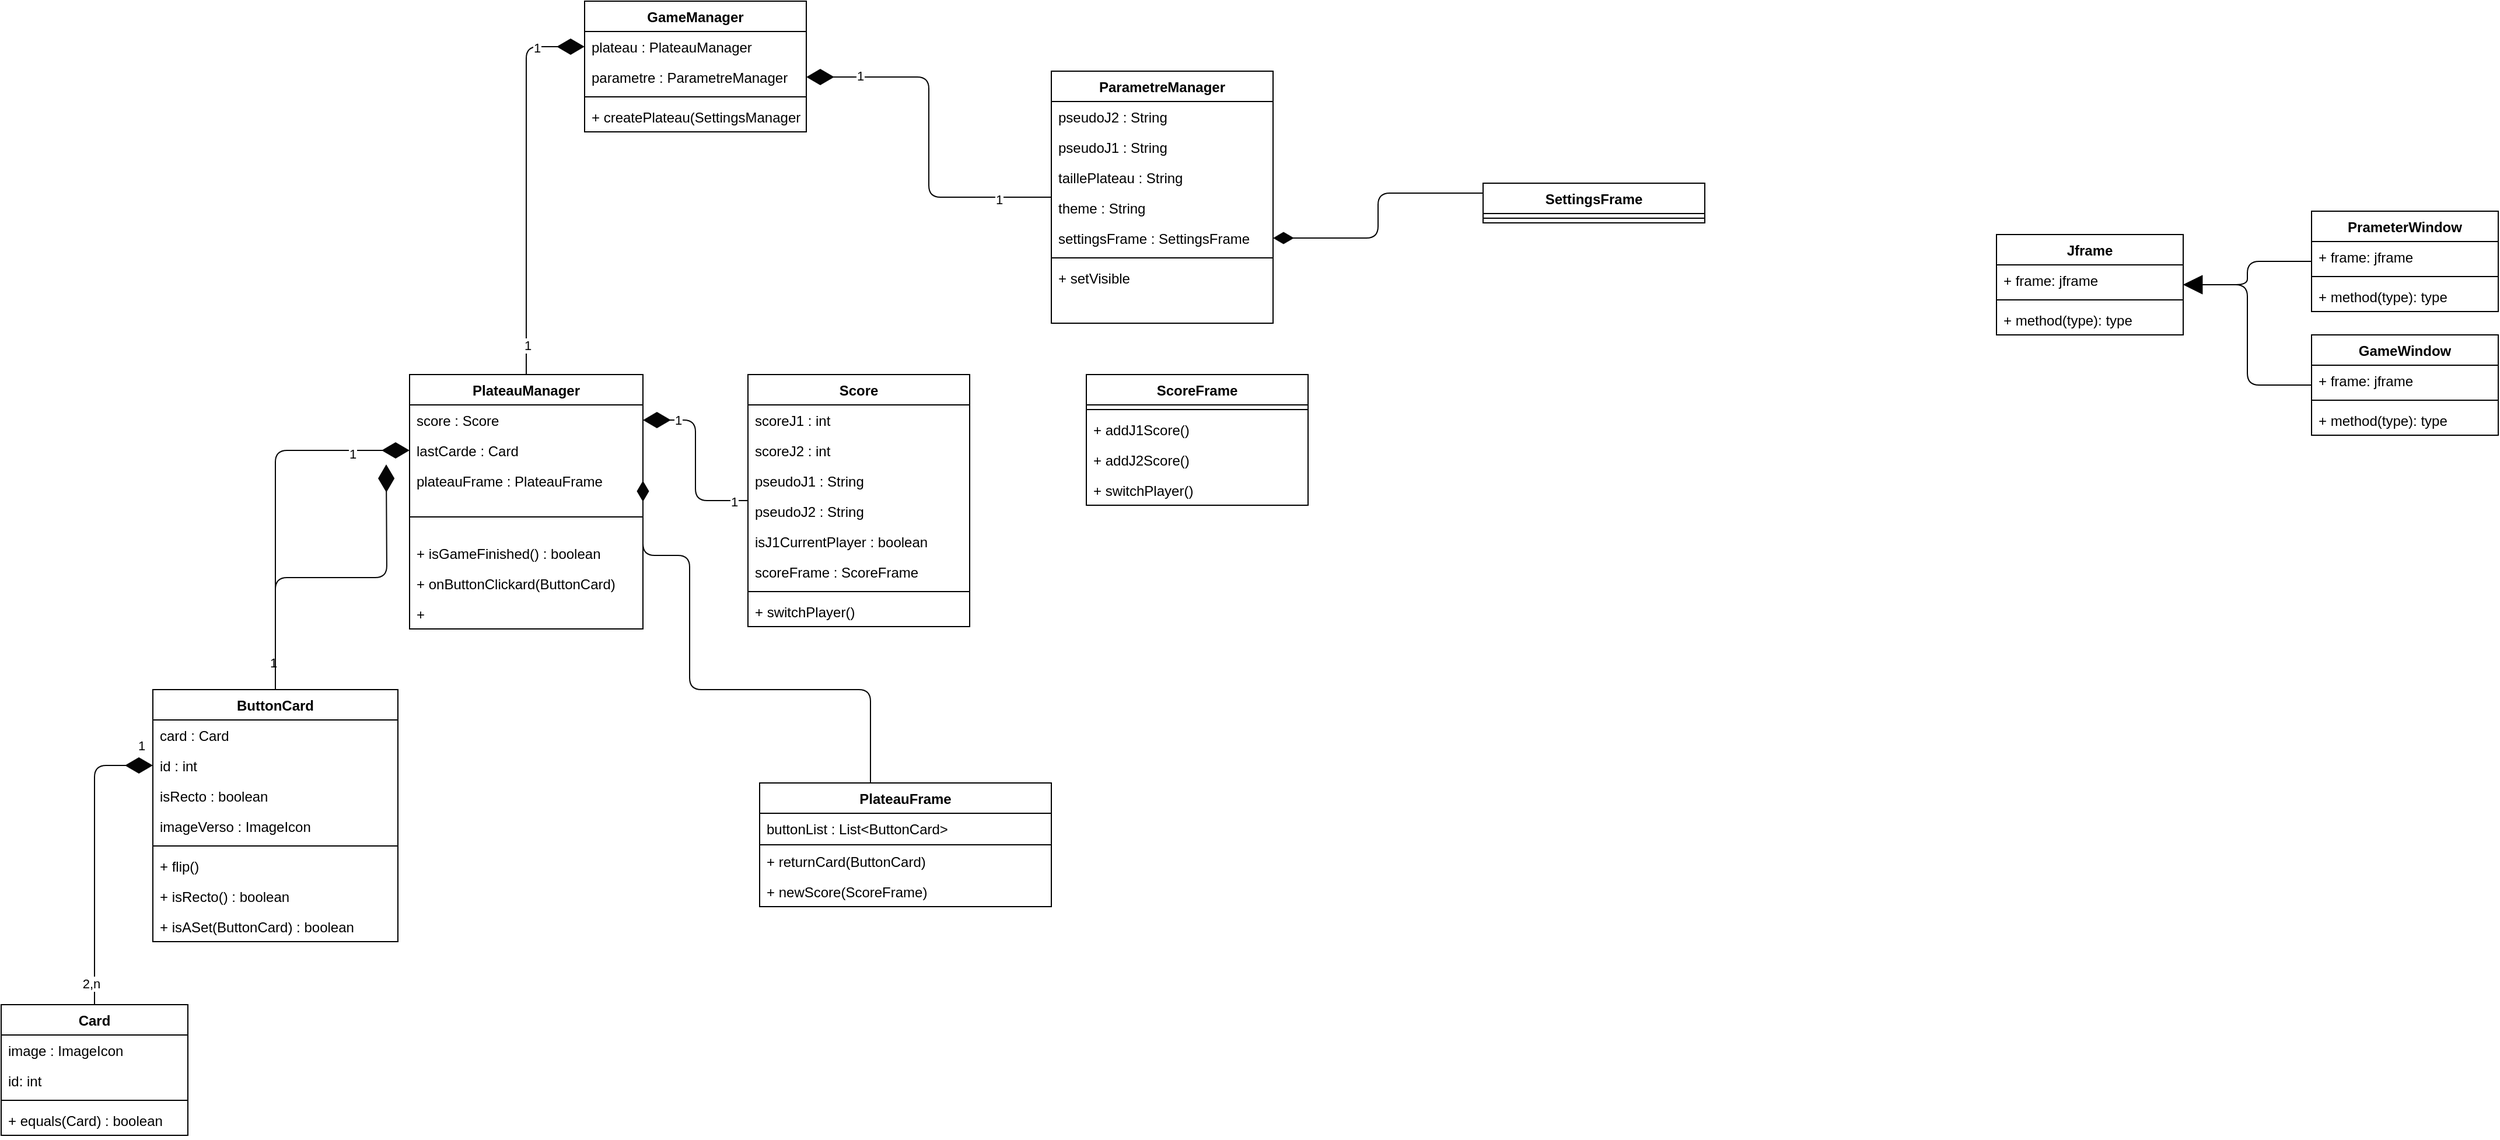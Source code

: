 <mxfile>
    <diagram id="mufgjWaPS5o55hCOa_Um" name="Page-1">
        <mxGraphModel dx="1862" dy="715" grid="1" gridSize="10" guides="1" tooltips="1" connect="1" arrows="1" fold="1" page="1" pageScale="1" pageWidth="850" pageHeight="1100" math="0" shadow="0">
            <root>
                <mxCell id="0"/>
                <mxCell id="1" parent="0"/>
                <mxCell id="33" style="edgeStyle=orthogonalEdgeStyle;html=1;endArrow=diamondThin;endFill=1;endSize=21;startSize=11;jumpSize=7;strokeWidth=1;targetPerimeterSpacing=0;sourcePerimeterSpacing=0;strokeColor=#050505;exitX=0.5;exitY=0;exitDx=0;exitDy=0;" parent="1" source="3" target="32" edge="1">
                    <mxGeometry relative="1" as="geometry"/>
                </mxCell>
                <mxCell id="35" value="1" style="edgeLabel;html=1;align=center;verticalAlign=middle;resizable=0;points=[];" parent="33" vertex="1" connectable="0">
                    <mxGeometry x="0.883" y="1" relative="1" as="geometry">
                        <mxPoint x="5" y="-16" as="offset"/>
                    </mxGeometry>
                </mxCell>
                <mxCell id="36" value="2,n" style="edgeLabel;html=1;align=center;verticalAlign=middle;resizable=0;points=[];" parent="33" vertex="1" connectable="0">
                    <mxGeometry x="-0.909" relative="1" as="geometry">
                        <mxPoint x="-3" y="-7" as="offset"/>
                    </mxGeometry>
                </mxCell>
                <mxCell id="3" value="Card" style="swimlane;fontStyle=1;align=center;verticalAlign=top;childLayout=stackLayout;horizontal=1;startSize=26;horizontalStack=0;resizeParent=1;resizeParentMax=0;resizeLast=0;collapsible=1;marginBottom=0;" parent="1" vertex="1">
                    <mxGeometry x="-830" y="970" width="160" height="112" as="geometry"/>
                </mxCell>
                <mxCell id="4" value="image : ImageIcon " style="text;strokeColor=none;fillColor=none;align=left;verticalAlign=top;spacingLeft=4;spacingRight=4;overflow=hidden;rotatable=0;points=[[0,0.5],[1,0.5]];portConstraint=eastwest;" parent="3" vertex="1">
                    <mxGeometry y="26" width="160" height="26" as="geometry"/>
                </mxCell>
                <mxCell id="30" value="id: int " style="text;strokeColor=none;fillColor=none;align=left;verticalAlign=top;spacingLeft=4;spacingRight=4;overflow=hidden;rotatable=0;points=[[0,0.5],[1,0.5]];portConstraint=eastwest;" parent="3" vertex="1">
                    <mxGeometry y="52" width="160" height="26" as="geometry"/>
                </mxCell>
                <mxCell id="5" value="" style="line;strokeWidth=1;fillColor=none;align=left;verticalAlign=middle;spacingTop=-1;spacingLeft=3;spacingRight=3;rotatable=0;labelPosition=right;points=[];portConstraint=eastwest;strokeColor=inherit;" parent="3" vertex="1">
                    <mxGeometry y="78" width="160" height="8" as="geometry"/>
                </mxCell>
                <mxCell id="6" value="+ equals(Card) : boolean" style="text;strokeColor=none;fillColor=none;align=left;verticalAlign=top;spacingLeft=4;spacingRight=4;overflow=hidden;rotatable=0;points=[[0,0.5],[1,0.5]];portConstraint=eastwest;" parent="3" vertex="1">
                    <mxGeometry y="86" width="160" height="26" as="geometry"/>
                </mxCell>
                <mxCell id="7" value="Jframe" style="swimlane;fontStyle=1;align=center;verticalAlign=top;childLayout=stackLayout;horizontal=1;startSize=26;horizontalStack=0;resizeParent=1;resizeParentMax=0;resizeLast=0;collapsible=1;marginBottom=0;" parent="1" vertex="1">
                    <mxGeometry x="880" y="310" width="160" height="86" as="geometry"/>
                </mxCell>
                <mxCell id="8" value="+ frame: jframe " style="text;strokeColor=none;fillColor=none;align=left;verticalAlign=top;spacingLeft=4;spacingRight=4;overflow=hidden;rotatable=0;points=[[0,0.5],[1,0.5]];portConstraint=eastwest;" parent="7" vertex="1">
                    <mxGeometry y="26" width="160" height="26" as="geometry"/>
                </mxCell>
                <mxCell id="9" value="" style="line;strokeWidth=1;fillColor=none;align=left;verticalAlign=middle;spacingTop=-1;spacingLeft=3;spacingRight=3;rotatable=0;labelPosition=right;points=[];portConstraint=eastwest;strokeColor=inherit;" parent="7" vertex="1">
                    <mxGeometry y="52" width="160" height="8" as="geometry"/>
                </mxCell>
                <mxCell id="10" value="+ method(type): type" style="text;strokeColor=none;fillColor=none;align=left;verticalAlign=top;spacingLeft=4;spacingRight=4;overflow=hidden;rotatable=0;points=[[0,0.5],[1,0.5]];portConstraint=eastwest;" parent="7" vertex="1">
                    <mxGeometry y="60" width="160" height="26" as="geometry"/>
                </mxCell>
                <mxCell id="27" style="edgeStyle=orthogonalEdgeStyle;html=1;endSize=14;endArrow=block;endFill=1;" parent="1" source="11" target="7" edge="1">
                    <mxGeometry relative="1" as="geometry"/>
                </mxCell>
                <mxCell id="11" value="PrameterWindow" style="swimlane;fontStyle=1;align=center;verticalAlign=top;childLayout=stackLayout;horizontal=1;startSize=26;horizontalStack=0;resizeParent=1;resizeParentMax=0;resizeLast=0;collapsible=1;marginBottom=0;" parent="1" vertex="1">
                    <mxGeometry x="1150" y="290" width="160" height="86" as="geometry"/>
                </mxCell>
                <mxCell id="12" value="+ frame: jframe " style="text;strokeColor=none;fillColor=none;align=left;verticalAlign=top;spacingLeft=4;spacingRight=4;overflow=hidden;rotatable=0;points=[[0,0.5],[1,0.5]];portConstraint=eastwest;" parent="11" vertex="1">
                    <mxGeometry y="26" width="160" height="26" as="geometry"/>
                </mxCell>
                <mxCell id="13" value="" style="line;strokeWidth=1;fillColor=none;align=left;verticalAlign=middle;spacingTop=-1;spacingLeft=3;spacingRight=3;rotatable=0;labelPosition=right;points=[];portConstraint=eastwest;strokeColor=inherit;" parent="11" vertex="1">
                    <mxGeometry y="52" width="160" height="8" as="geometry"/>
                </mxCell>
                <mxCell id="14" value="+ method(type): type" style="text;strokeColor=none;fillColor=none;align=left;verticalAlign=top;spacingLeft=4;spacingRight=4;overflow=hidden;rotatable=0;points=[[0,0.5],[1,0.5]];portConstraint=eastwest;" parent="11" vertex="1">
                    <mxGeometry y="60" width="160" height="26" as="geometry"/>
                </mxCell>
                <mxCell id="28" style="edgeStyle=orthogonalEdgeStyle;html=1;endArrow=block;endFill=1;endSize=14;" parent="1" source="15" target="7" edge="1">
                    <mxGeometry relative="1" as="geometry"/>
                </mxCell>
                <mxCell id="15" value="GameWindow" style="swimlane;fontStyle=1;align=center;verticalAlign=top;childLayout=stackLayout;horizontal=1;startSize=26;horizontalStack=0;resizeParent=1;resizeParentMax=0;resizeLast=0;collapsible=1;marginBottom=0;" parent="1" vertex="1">
                    <mxGeometry x="1150" y="396" width="160" height="86" as="geometry"/>
                </mxCell>
                <mxCell id="16" value="+ frame: jframe " style="text;strokeColor=none;fillColor=none;align=left;verticalAlign=top;spacingLeft=4;spacingRight=4;overflow=hidden;rotatable=0;points=[[0,0.5],[1,0.5]];portConstraint=eastwest;" parent="15" vertex="1">
                    <mxGeometry y="26" width="160" height="26" as="geometry"/>
                </mxCell>
                <mxCell id="17" value="" style="line;strokeWidth=1;fillColor=none;align=left;verticalAlign=middle;spacingTop=-1;spacingLeft=3;spacingRight=3;rotatable=0;labelPosition=right;points=[];portConstraint=eastwest;strokeColor=inherit;" parent="15" vertex="1">
                    <mxGeometry y="52" width="160" height="8" as="geometry"/>
                </mxCell>
                <mxCell id="18" value="+ method(type): type" style="text;strokeColor=none;fillColor=none;align=left;verticalAlign=top;spacingLeft=4;spacingRight=4;overflow=hidden;rotatable=0;points=[[0,0.5],[1,0.5]];portConstraint=eastwest;" parent="15" vertex="1">
                    <mxGeometry y="60" width="160" height="26" as="geometry"/>
                </mxCell>
                <mxCell id="70" style="edgeStyle=orthogonalEdgeStyle;html=1;entryX=0;entryY=0.5;entryDx=0;entryDy=0;strokeColor=#050505;endArrow=diamondThin;endFill=1;endSize=21;" parent="1" source="19" edge="1">
                    <mxGeometry relative="1" as="geometry">
                        <mxPoint x="-500" y="507" as="targetPoint"/>
                    </mxGeometry>
                </mxCell>
                <mxCell id="72" value="1" style="edgeLabel;html=1;align=center;verticalAlign=middle;resizable=0;points=[];" parent="70" connectable="0" vertex="1">
                    <mxGeometry x="-0.837" y="2" relative="1" as="geometry">
                        <mxPoint as="offset"/>
                    </mxGeometry>
                </mxCell>
                <mxCell id="73" style="edgeStyle=orthogonalEdgeStyle;html=1;entryX=0;entryY=0.5;entryDx=0;entryDy=0;strokeColor=#050505;endArrow=diamondThin;endFill=1;endSize=21;" parent="1" source="19" target="44" edge="1">
                    <mxGeometry relative="1" as="geometry"/>
                </mxCell>
                <mxCell id="74" value="1" style="edgeLabel;html=1;align=center;verticalAlign=middle;resizable=0;points=[];" parent="73" connectable="0" vertex="1">
                    <mxGeometry x="0.695" y="-3" relative="1" as="geometry">
                        <mxPoint as="offset"/>
                    </mxGeometry>
                </mxCell>
                <mxCell id="19" value="ButtonCard" style="swimlane;fontStyle=1;align=center;verticalAlign=top;childLayout=stackLayout;horizontal=1;startSize=26;horizontalStack=0;resizeParent=1;resizeParentMax=0;resizeLast=0;collapsible=1;marginBottom=0;" parent="1" vertex="1">
                    <mxGeometry x="-700" y="700" width="210" height="216" as="geometry">
                        <mxRectangle x="260" y="516" width="120" height="30" as="alternateBounds"/>
                    </mxGeometry>
                </mxCell>
                <mxCell id="20" value="card : Card" style="text;strokeColor=none;fillColor=none;align=left;verticalAlign=top;spacingLeft=4;spacingRight=4;overflow=hidden;rotatable=0;points=[[0,0.5],[1,0.5]];portConstraint=eastwest;" parent="19" vertex="1">
                    <mxGeometry y="26" width="210" height="26" as="geometry"/>
                </mxCell>
                <mxCell id="32" value="id : int" style="text;strokeColor=none;fillColor=none;align=left;verticalAlign=top;spacingLeft=4;spacingRight=4;overflow=hidden;rotatable=0;points=[[0,0.5],[1,0.5]];portConstraint=eastwest;" parent="19" vertex="1">
                    <mxGeometry y="52" width="210" height="26" as="geometry"/>
                </mxCell>
                <mxCell id="38" value="isRecto : boolean" style="text;strokeColor=none;fillColor=none;align=left;verticalAlign=top;spacingLeft=4;spacingRight=4;overflow=hidden;rotatable=0;points=[[0,0.5],[1,0.5]];portConstraint=eastwest;" parent="19" vertex="1">
                    <mxGeometry y="78" width="210" height="26" as="geometry"/>
                </mxCell>
                <mxCell id="39" value="imageVerso : ImageIcon" style="text;strokeColor=none;fillColor=none;align=left;verticalAlign=top;spacingLeft=4;spacingRight=4;overflow=hidden;rotatable=0;points=[[0,0.5],[1,0.5]];portConstraint=eastwest;" parent="19" vertex="1">
                    <mxGeometry y="104" width="210" height="26" as="geometry"/>
                </mxCell>
                <mxCell id="21" value="" style="line;strokeWidth=1;fillColor=none;align=left;verticalAlign=middle;spacingTop=-1;spacingLeft=3;spacingRight=3;rotatable=0;labelPosition=right;points=[];portConstraint=eastwest;strokeColor=inherit;" parent="19" vertex="1">
                    <mxGeometry y="130" width="210" height="8" as="geometry"/>
                </mxCell>
                <mxCell id="22" value="+ flip()" style="text;strokeColor=none;fillColor=none;align=left;verticalAlign=top;spacingLeft=4;spacingRight=4;overflow=hidden;rotatable=0;points=[[0,0.5],[1,0.5]];portConstraint=eastwest;" parent="19" vertex="1">
                    <mxGeometry y="138" width="210" height="26" as="geometry"/>
                </mxCell>
                <mxCell id="37" value="+ isRecto() : boolean" style="text;strokeColor=none;fillColor=none;align=left;verticalAlign=top;spacingLeft=4;spacingRight=4;overflow=hidden;rotatable=0;points=[[0,0.5],[1,0.5]];portConstraint=eastwest;" parent="19" vertex="1">
                    <mxGeometry y="164" width="210" height="26" as="geometry"/>
                </mxCell>
                <mxCell id="40" value="+ isASet(ButtonCard) : boolean" style="text;strokeColor=none;fillColor=none;align=left;verticalAlign=top;spacingLeft=4;spacingRight=4;overflow=hidden;rotatable=0;points=[[0,0.5],[1,0.5]];portConstraint=eastwest;" parent="19" vertex="1">
                    <mxGeometry y="190" width="210" height="26" as="geometry"/>
                </mxCell>
                <mxCell id="83" style="edgeStyle=orthogonalEdgeStyle;html=1;entryX=0;entryY=0.5;entryDx=0;entryDy=0;strokeColor=#050505;endArrow=diamondThin;endFill=1;endSize=21;" parent="1" source="41" target="76" edge="1">
                    <mxGeometry relative="1" as="geometry"/>
                </mxCell>
                <mxCell id="84" value="1" style="edgeLabel;html=1;align=center;verticalAlign=middle;resizable=0;points=[];" parent="83" connectable="0" vertex="1">
                    <mxGeometry x="-0.846" y="-1" relative="1" as="geometry">
                        <mxPoint as="offset"/>
                    </mxGeometry>
                </mxCell>
                <mxCell id="85" value="1" style="edgeLabel;html=1;align=center;verticalAlign=middle;resizable=0;points=[];" parent="83" connectable="0" vertex="1">
                    <mxGeometry x="0.753" y="-1" relative="1" as="geometry">
                        <mxPoint as="offset"/>
                    </mxGeometry>
                </mxCell>
                <mxCell id="41" value="PlateauManager" style="swimlane;fontStyle=1;align=center;verticalAlign=top;childLayout=stackLayout;horizontal=1;startSize=26;horizontalStack=0;resizeParent=1;resizeParentMax=0;resizeLast=0;collapsible=1;marginBottom=0;" parent="1" vertex="1">
                    <mxGeometry x="-480" y="430" width="200" height="218" as="geometry">
                        <mxRectangle x="260" y="516" width="120" height="30" as="alternateBounds"/>
                    </mxGeometry>
                </mxCell>
                <mxCell id="43" value="score : Score" style="text;strokeColor=none;fillColor=none;align=left;verticalAlign=top;spacingLeft=4;spacingRight=4;overflow=hidden;rotatable=0;points=[[0,0.5],[1,0.5]];portConstraint=eastwest;" parent="41" vertex="1">
                    <mxGeometry y="26" width="200" height="26" as="geometry"/>
                </mxCell>
                <mxCell id="44" value="lastCarde : Card" style="text;strokeColor=none;fillColor=none;align=left;verticalAlign=top;spacingLeft=4;spacingRight=4;overflow=hidden;rotatable=0;points=[[0,0.5],[1,0.5]];portConstraint=eastwest;" parent="41" vertex="1">
                    <mxGeometry y="52" width="200" height="26" as="geometry"/>
                </mxCell>
                <mxCell id="119" value="plateauFrame : PlateauFrame" style="text;strokeColor=none;fillColor=none;align=left;verticalAlign=top;spacingLeft=4;spacingRight=4;overflow=hidden;rotatable=0;points=[[0,0.5],[1,0.5]];portConstraint=eastwest;" parent="41" vertex="1">
                    <mxGeometry y="78" width="200" height="26" as="geometry"/>
                </mxCell>
                <mxCell id="46" value="" style="line;strokeWidth=1;fillColor=none;align=left;verticalAlign=middle;spacingTop=-1;spacingLeft=3;spacingRight=3;rotatable=0;labelPosition=right;points=[];portConstraint=eastwest;strokeColor=inherit;" parent="41" vertex="1">
                    <mxGeometry y="104" width="200" height="36" as="geometry"/>
                </mxCell>
                <mxCell id="47" value="+ isGameFinished() : boolean" style="text;strokeColor=none;fillColor=none;align=left;verticalAlign=top;spacingLeft=4;spacingRight=4;overflow=hidden;rotatable=0;points=[[0,0.5],[1,0.5]];portConstraint=eastwest;" parent="41" vertex="1">
                    <mxGeometry y="140" width="200" height="26" as="geometry"/>
                </mxCell>
                <mxCell id="48" value="+ onButtonClickard(ButtonCard) " style="text;strokeColor=none;fillColor=none;align=left;verticalAlign=top;spacingLeft=4;spacingRight=4;overflow=hidden;rotatable=0;points=[[0,0.5],[1,0.5]];portConstraint=eastwest;" parent="41" vertex="1">
                    <mxGeometry y="166" width="200" height="26" as="geometry"/>
                </mxCell>
                <mxCell id="127" value="+ " style="text;strokeColor=none;fillColor=none;align=left;verticalAlign=top;spacingLeft=4;spacingRight=4;overflow=hidden;rotatable=0;points=[[0,0.5],[1,0.5]];portConstraint=eastwest;" vertex="1" parent="41">
                    <mxGeometry y="192" width="200" height="26" as="geometry"/>
                </mxCell>
                <mxCell id="67" style="edgeStyle=orthogonalEdgeStyle;html=1;strokeColor=#050505;endArrow=diamondThin;endFill=1;entryX=1;entryY=0.5;entryDx=0;entryDy=0;endSize=21;" parent="1" source="50" target="43" edge="1">
                    <mxGeometry relative="1" as="geometry"/>
                </mxCell>
                <mxCell id="68" value="1" style="edgeLabel;html=1;align=center;verticalAlign=middle;resizable=0;points=[];" parent="67" connectable="0" vertex="1">
                    <mxGeometry x="0.627" relative="1" as="geometry">
                        <mxPoint as="offset"/>
                    </mxGeometry>
                </mxCell>
                <mxCell id="69" value="1" style="edgeLabel;html=1;align=center;verticalAlign=middle;resizable=0;points=[];" parent="67" connectable="0" vertex="1">
                    <mxGeometry x="-0.846" y="1" relative="1" as="geometry">
                        <mxPoint as="offset"/>
                    </mxGeometry>
                </mxCell>
                <mxCell id="50" value="Score" style="swimlane;fontStyle=1;align=center;verticalAlign=top;childLayout=stackLayout;horizontal=1;startSize=26;horizontalStack=0;resizeParent=1;resizeParentMax=0;resizeLast=0;collapsible=1;marginBottom=0;" parent="1" vertex="1">
                    <mxGeometry x="-190" y="430" width="190" height="216" as="geometry">
                        <mxRectangle x="260" y="516" width="120" height="30" as="alternateBounds"/>
                    </mxGeometry>
                </mxCell>
                <mxCell id="51" value="scoreJ1 : int" style="text;strokeColor=none;fillColor=none;align=left;verticalAlign=top;spacingLeft=4;spacingRight=4;overflow=hidden;rotatable=0;points=[[0,0.5],[1,0.5]];portConstraint=eastwest;" parent="50" vertex="1">
                    <mxGeometry y="26" width="190" height="26" as="geometry"/>
                </mxCell>
                <mxCell id="52" value="scoreJ2 : int" style="text;strokeColor=none;fillColor=none;align=left;verticalAlign=top;spacingLeft=4;spacingRight=4;overflow=hidden;rotatable=0;points=[[0,0.5],[1,0.5]];portConstraint=eastwest;" parent="50" vertex="1">
                    <mxGeometry y="52" width="190" height="26" as="geometry"/>
                </mxCell>
                <mxCell id="53" value="pseudoJ1 : String" style="text;strokeColor=none;fillColor=none;align=left;verticalAlign=top;spacingLeft=4;spacingRight=4;overflow=hidden;rotatable=0;points=[[0,0.5],[1,0.5]];portConstraint=eastwest;" parent="50" vertex="1">
                    <mxGeometry y="78" width="190" height="26" as="geometry"/>
                </mxCell>
                <mxCell id="57" value="pseudoJ2 : String" style="text;strokeColor=none;fillColor=none;align=left;verticalAlign=top;spacingLeft=4;spacingRight=4;overflow=hidden;rotatable=0;points=[[0,0.5],[1,0.5]];portConstraint=eastwest;" parent="50" vertex="1">
                    <mxGeometry y="104" width="190" height="26" as="geometry"/>
                </mxCell>
                <mxCell id="58" value="isJ1CurrentPlayer : boolean" style="text;strokeColor=none;fillColor=none;align=left;verticalAlign=top;spacingLeft=4;spacingRight=4;overflow=hidden;rotatable=0;points=[[0,0.5],[1,0.5]];portConstraint=eastwest;" parent="50" vertex="1">
                    <mxGeometry y="130" width="190" height="26" as="geometry"/>
                </mxCell>
                <mxCell id="142" value="scoreFrame : ScoreFrame" style="text;strokeColor=none;fillColor=none;align=left;verticalAlign=top;spacingLeft=4;spacingRight=4;overflow=hidden;rotatable=0;points=[[0,0.5],[1,0.5]];portConstraint=eastwest;" vertex="1" parent="50">
                    <mxGeometry y="156" width="190" height="26" as="geometry"/>
                </mxCell>
                <mxCell id="54" value="" style="line;strokeWidth=1;fillColor=none;align=left;verticalAlign=middle;spacingTop=-1;spacingLeft=3;spacingRight=3;rotatable=0;labelPosition=right;points=[];portConstraint=eastwest;strokeColor=inherit;" parent="50" vertex="1">
                    <mxGeometry y="182" width="190" height="8" as="geometry"/>
                </mxCell>
                <mxCell id="55" value="+ switchPlayer() " style="text;strokeColor=none;fillColor=none;align=left;verticalAlign=top;spacingLeft=4;spacingRight=4;overflow=hidden;rotatable=0;points=[[0,0.5],[1,0.5]];portConstraint=eastwest;" parent="50" vertex="1">
                    <mxGeometry y="190" width="190" height="26" as="geometry"/>
                </mxCell>
                <mxCell id="75" value="GameManager" style="swimlane;fontStyle=1;align=center;verticalAlign=top;childLayout=stackLayout;horizontal=1;startSize=26;horizontalStack=0;resizeParent=1;resizeParentMax=0;resizeLast=0;collapsible=1;marginBottom=0;" parent="1" vertex="1">
                    <mxGeometry x="-330" y="110" width="190" height="112" as="geometry">
                        <mxRectangle x="260" y="516" width="120" height="30" as="alternateBounds"/>
                    </mxGeometry>
                </mxCell>
                <mxCell id="76" value="plateau : PlateauManager" style="text;strokeColor=none;fillColor=none;align=left;verticalAlign=top;spacingLeft=4;spacingRight=4;overflow=hidden;rotatable=0;points=[[0,0.5],[1,0.5]];portConstraint=eastwest;" parent="75" vertex="1">
                    <mxGeometry y="26" width="190" height="26" as="geometry"/>
                </mxCell>
                <mxCell id="77" value="parametre : ParametreManager" style="text;strokeColor=none;fillColor=none;align=left;verticalAlign=top;spacingLeft=4;spacingRight=4;overflow=hidden;rotatable=0;points=[[0,0.5],[1,0.5]];portConstraint=eastwest;" parent="75" vertex="1">
                    <mxGeometry y="52" width="190" height="26" as="geometry"/>
                </mxCell>
                <mxCell id="81" value="" style="line;strokeWidth=1;fillColor=none;align=left;verticalAlign=middle;spacingTop=-1;spacingLeft=3;spacingRight=3;rotatable=0;labelPosition=right;points=[];portConstraint=eastwest;strokeColor=inherit;" parent="75" vertex="1">
                    <mxGeometry y="78" width="190" height="8" as="geometry"/>
                </mxCell>
                <mxCell id="82" value="+ createPlateau(SettingsManager) " style="text;strokeColor=none;fillColor=none;align=left;verticalAlign=top;spacingLeft=4;spacingRight=4;overflow=hidden;rotatable=0;points=[[0,0.5],[1,0.5]];portConstraint=eastwest;" parent="75" vertex="1">
                    <mxGeometry y="86" width="190" height="26" as="geometry"/>
                </mxCell>
                <mxCell id="94" style="edgeStyle=orthogonalEdgeStyle;html=1;entryX=1;entryY=0.5;entryDx=0;entryDy=0;strokeColor=#050505;endArrow=diamondThin;endFill=1;endSize=21;" parent="1" source="86" target="77" edge="1">
                    <mxGeometry relative="1" as="geometry"/>
                </mxCell>
                <mxCell id="95" value="1" style="edgeLabel;html=1;align=center;verticalAlign=middle;resizable=0;points=[];" parent="94" connectable="0" vertex="1">
                    <mxGeometry x="0.709" y="-1" relative="1" as="geometry">
                        <mxPoint as="offset"/>
                    </mxGeometry>
                </mxCell>
                <mxCell id="96" value="1" style="edgeLabel;html=1;align=center;verticalAlign=middle;resizable=0;points=[];" parent="94" connectable="0" vertex="1">
                    <mxGeometry x="-0.709" y="2" relative="1" as="geometry">
                        <mxPoint as="offset"/>
                    </mxGeometry>
                </mxCell>
                <mxCell id="86" value="ParametreManager" style="swimlane;fontStyle=1;align=center;verticalAlign=top;childLayout=stackLayout;horizontal=1;startSize=26;horizontalStack=0;resizeParent=1;resizeParentMax=0;resizeLast=0;collapsible=1;marginBottom=0;" parent="1" vertex="1">
                    <mxGeometry x="70" y="170" width="190" height="216" as="geometry">
                        <mxRectangle x="260" y="516" width="120" height="30" as="alternateBounds"/>
                    </mxGeometry>
                </mxCell>
                <mxCell id="90" value="pseudoJ2 : String" style="text;strokeColor=none;fillColor=none;align=left;verticalAlign=top;spacingLeft=4;spacingRight=4;overflow=hidden;rotatable=0;points=[[0,0.5],[1,0.5]];portConstraint=eastwest;" parent="86" vertex="1">
                    <mxGeometry y="26" width="190" height="26" as="geometry"/>
                </mxCell>
                <mxCell id="91" value="pseudoJ1 : String" style="text;strokeColor=none;fillColor=none;align=left;verticalAlign=top;spacingLeft=4;spacingRight=4;overflow=hidden;rotatable=0;points=[[0,0.5],[1,0.5]];portConstraint=eastwest;" parent="86" vertex="1">
                    <mxGeometry y="52" width="190" height="26" as="geometry"/>
                </mxCell>
                <mxCell id="98" value="taillePlateau : String" style="text;strokeColor=none;fillColor=none;align=left;verticalAlign=top;spacingLeft=4;spacingRight=4;overflow=hidden;rotatable=0;points=[[0,0.5],[1,0.5]];portConstraint=eastwest;" parent="86" vertex="1">
                    <mxGeometry y="78" width="190" height="26" as="geometry"/>
                </mxCell>
                <mxCell id="97" value="theme : String" style="text;strokeColor=none;fillColor=none;align=left;verticalAlign=top;spacingLeft=4;spacingRight=4;overflow=hidden;rotatable=0;points=[[0,0.5],[1,0.5]];portConstraint=eastwest;" parent="86" vertex="1">
                    <mxGeometry y="104" width="190" height="26" as="geometry"/>
                </mxCell>
                <mxCell id="114" value="settingsFrame : SettingsFrame" style="text;strokeColor=none;fillColor=none;align=left;verticalAlign=top;spacingLeft=4;spacingRight=4;overflow=hidden;rotatable=0;points=[[0,0.5],[1,0.5]];portConstraint=eastwest;" parent="86" vertex="1">
                    <mxGeometry y="130" width="190" height="26" as="geometry"/>
                </mxCell>
                <mxCell id="92" value="" style="line;strokeWidth=1;fillColor=none;align=left;verticalAlign=middle;spacingTop=-1;spacingLeft=3;spacingRight=3;rotatable=0;labelPosition=right;points=[];portConstraint=eastwest;strokeColor=inherit;" parent="86" vertex="1">
                    <mxGeometry y="156" width="190" height="8" as="geometry"/>
                </mxCell>
                <mxCell id="93" value="+ setVisible" style="text;strokeColor=none;fillColor=none;align=left;verticalAlign=top;spacingLeft=4;spacingRight=4;overflow=hidden;rotatable=0;points=[[0,0.5],[1,0.5]];portConstraint=eastwest;" parent="86" vertex="1">
                    <mxGeometry y="164" width="190" height="26" as="geometry"/>
                </mxCell>
                <mxCell id="113" style="text;strokeColor=none;fillColor=none;align=left;verticalAlign=top;spacingLeft=4;spacingRight=4;overflow=hidden;rotatable=0;points=[[0,0.5],[1,0.5]];portConstraint=eastwest;" parent="86" vertex="1">
                    <mxGeometry y="190" width="190" height="26" as="geometry"/>
                </mxCell>
                <mxCell id="116" style="edgeStyle=orthogonalEdgeStyle;html=1;entryX=1;entryY=0.5;entryDx=0;entryDy=0;endArrow=diamondThin;endFill=1;strokeColor=#050505;strokeWidth=1;endSize=15;exitX=0;exitY=0.25;exitDx=0;exitDy=0;" parent="1" source="106" target="114" edge="1">
                    <mxGeometry relative="1" as="geometry"/>
                </mxCell>
                <mxCell id="106" value="SettingsFrame" style="swimlane;fontStyle=1;align=center;verticalAlign=top;childLayout=stackLayout;horizontal=1;startSize=26;horizontalStack=0;resizeParent=1;resizeParentMax=0;resizeLast=0;collapsible=1;marginBottom=0;" parent="1" vertex="1">
                    <mxGeometry x="440" y="266" width="190" height="34" as="geometry">
                        <mxRectangle x="260" y="516" width="120" height="30" as="alternateBounds"/>
                    </mxGeometry>
                </mxCell>
                <mxCell id="111" value="" style="line;strokeWidth=1;fillColor=none;align=left;verticalAlign=middle;spacingTop=-1;spacingLeft=3;spacingRight=3;rotatable=0;labelPosition=right;points=[];portConstraint=eastwest;strokeColor=inherit;" parent="106" vertex="1">
                    <mxGeometry y="26" width="190" height="8" as="geometry"/>
                </mxCell>
                <mxCell id="120" style="edgeStyle=orthogonalEdgeStyle;html=1;entryX=1;entryY=0.5;entryDx=0;entryDy=0;strokeColor=#050505;strokeWidth=1;endArrow=diamondThin;endFill=1;endSize=15;" parent="1" source="117" target="119" edge="1">
                    <mxGeometry relative="1" as="geometry">
                        <Array as="points">
                            <mxPoint x="-85" y="700"/>
                            <mxPoint x="-240" y="700"/>
                            <mxPoint x="-240" y="585"/>
                        </Array>
                    </mxGeometry>
                </mxCell>
                <mxCell id="117" value="PlateauFrame" style="swimlane;fontStyle=1;align=center;verticalAlign=top;childLayout=stackLayout;horizontal=1;startSize=26;horizontalStack=0;resizeParent=1;resizeParentMax=0;resizeLast=0;collapsible=1;marginBottom=0;" parent="1" vertex="1">
                    <mxGeometry x="-180" y="780" width="250" height="106" as="geometry">
                        <mxRectangle x="260" y="516" width="120" height="30" as="alternateBounds"/>
                    </mxGeometry>
                </mxCell>
                <mxCell id="126" value="buttonList : List&lt;ButtonCard&gt;" style="text;strokeColor=none;fillColor=none;align=left;verticalAlign=top;spacingLeft=4;spacingRight=4;overflow=hidden;rotatable=0;points=[[0,0.5],[1,0.5]];portConstraint=eastwest;" parent="117" vertex="1">
                    <mxGeometry y="26" width="250" height="26" as="geometry"/>
                </mxCell>
                <mxCell id="123" style="line;strokeWidth=1;fillColor=none;align=left;verticalAlign=middle;spacingTop=-1;spacingLeft=3;spacingRight=3;rotatable=0;labelPosition=right;points=[];portConstraint=eastwest;strokeColor=inherit;" parent="117" vertex="1">
                    <mxGeometry y="52" width="250" height="2" as="geometry"/>
                </mxCell>
                <mxCell id="132" value="+ returnCard(ButtonCard) " style="text;strokeColor=none;fillColor=none;align=left;verticalAlign=top;spacingLeft=4;spacingRight=4;overflow=hidden;rotatable=0;points=[[0,0.5],[1,0.5]];portConstraint=eastwest;" vertex="1" parent="117">
                    <mxGeometry y="54" width="250" height="26" as="geometry"/>
                </mxCell>
                <mxCell id="133" value="+ newScore(ScoreFrame)" style="text;strokeColor=none;fillColor=none;align=left;verticalAlign=top;spacingLeft=4;spacingRight=4;overflow=hidden;rotatable=0;points=[[0,0.5],[1,0.5]];portConstraint=eastwest;" vertex="1" parent="117">
                    <mxGeometry y="80" width="250" height="26" as="geometry"/>
                </mxCell>
                <mxCell id="134" value="ScoreFrame" style="swimlane;fontStyle=1;align=center;verticalAlign=top;childLayout=stackLayout;horizontal=1;startSize=26;horizontalStack=0;resizeParent=1;resizeParentMax=0;resizeLast=0;collapsible=1;marginBottom=0;" vertex="1" parent="1">
                    <mxGeometry x="100" y="430" width="190" height="112" as="geometry">
                        <mxRectangle x="260" y="516" width="120" height="30" as="alternateBounds"/>
                    </mxGeometry>
                </mxCell>
                <mxCell id="140" value="" style="line;strokeWidth=1;fillColor=none;align=left;verticalAlign=middle;spacingTop=-1;spacingLeft=3;spacingRight=3;rotatable=0;labelPosition=right;points=[];portConstraint=eastwest;strokeColor=inherit;" vertex="1" parent="134">
                    <mxGeometry y="26" width="190" height="8" as="geometry"/>
                </mxCell>
                <mxCell id="141" value="+ addJ1Score()" style="text;strokeColor=none;fillColor=none;align=left;verticalAlign=top;spacingLeft=4;spacingRight=4;overflow=hidden;rotatable=0;points=[[0,0.5],[1,0.5]];portConstraint=eastwest;" vertex="1" parent="134">
                    <mxGeometry y="34" width="190" height="26" as="geometry"/>
                </mxCell>
                <mxCell id="143" value="+ addJ2Score()" style="text;strokeColor=none;fillColor=none;align=left;verticalAlign=top;spacingLeft=4;spacingRight=4;overflow=hidden;rotatable=0;points=[[0,0.5],[1,0.5]];portConstraint=eastwest;" vertex="1" parent="134">
                    <mxGeometry y="60" width="190" height="26" as="geometry"/>
                </mxCell>
                <mxCell id="144" value="+ switchPlayer()" style="text;strokeColor=none;fillColor=none;align=left;verticalAlign=top;spacingLeft=4;spacingRight=4;overflow=hidden;rotatable=0;points=[[0,0.5],[1,0.5]];portConstraint=eastwest;" vertex="1" parent="134">
                    <mxGeometry y="86" width="190" height="26" as="geometry"/>
                </mxCell>
            </root>
        </mxGraphModel>
    </diagram>
</mxfile>